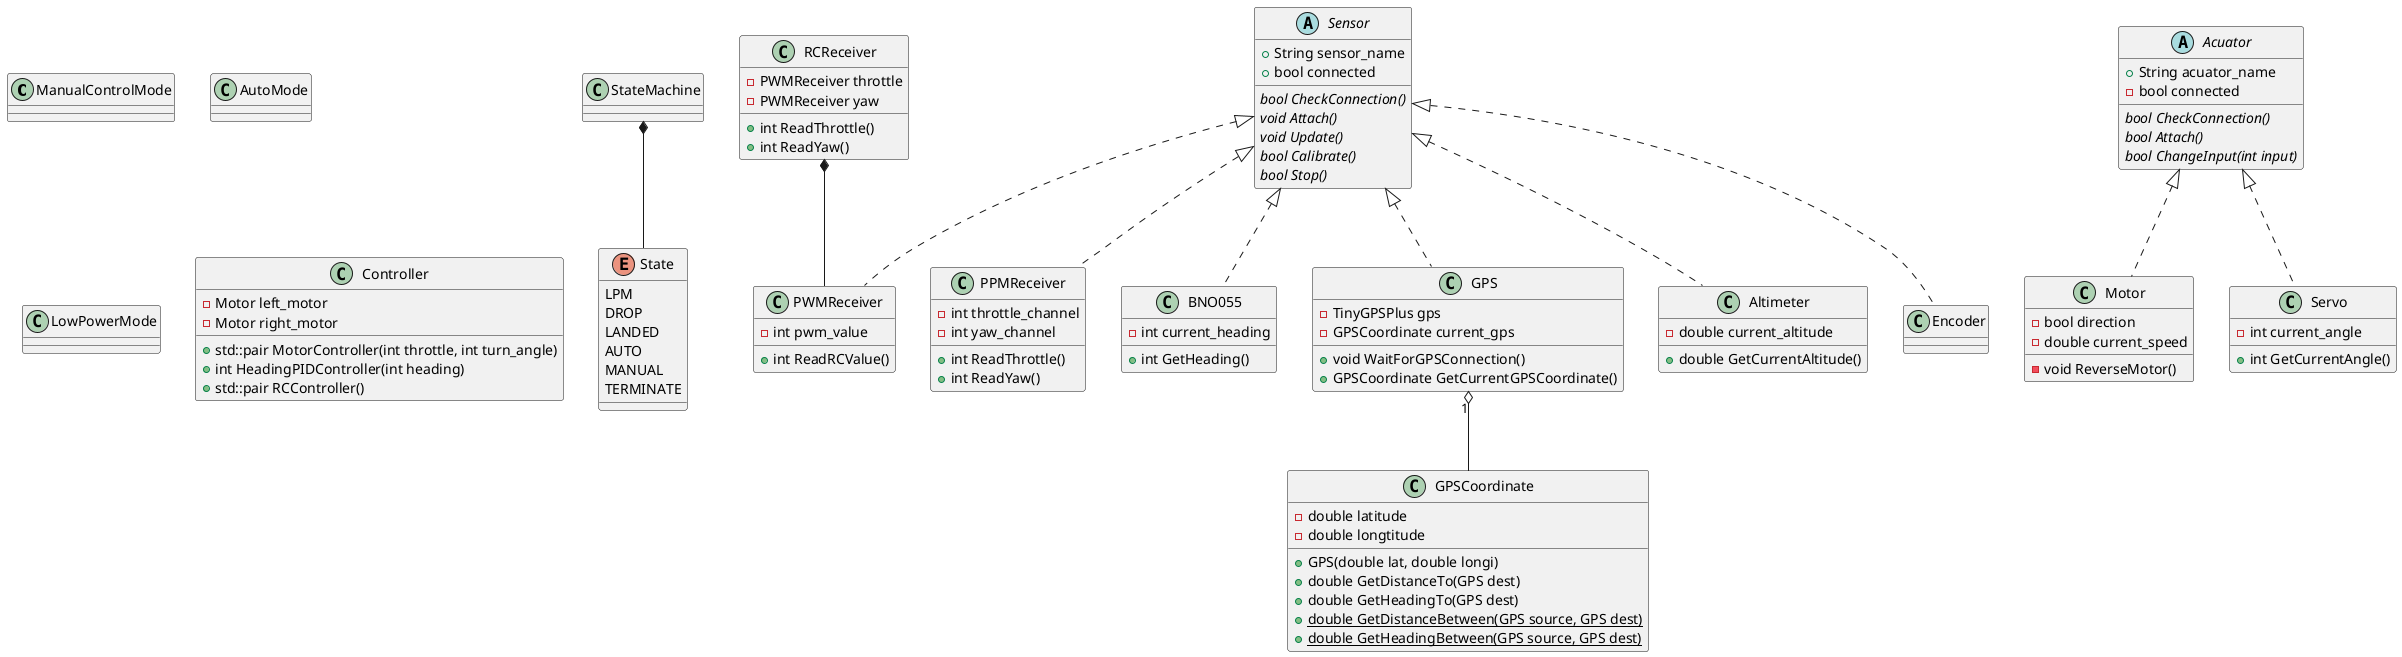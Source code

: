 @startuml

class ManualControlMode {

}

class AutoMode{

}

class LowPowerMode {

}

StateMachine *-- State

class StateMachine {


}

class Controller {
  - Motor left_motor
  - Motor right_motor
  + std::pair MotorController(int throttle, int turn_angle)
  + int HeadingPIDController(int heading)
  + std::pair RCController()
}

enum State {
  LPM
  DROP
  LANDED
  AUTO
  MANUAL
  TERMINATE
}


abstract class Sensor {
 +String sensor_name
 +bool connected
 {abstract} bool CheckConnection()
 {abstract} void Attach()
 {abstract} void Update()
 {abstract} bool Calibrate()
 {abstract} bool Stop()
}

abstract class Acuator {
 +String acuator_name
 -bool connected
 {abstract} bool CheckConnection()
 {abstract} bool Attach() 
 {abstract} bool ChangeInput(int input)
}

RCReceiver *-- PWMReceiver

class RCReceiver {
  - PWMReceiver throttle
  - PWMReceiver yaw
  + int ReadThrottle()
  + int ReadYaw()
}
class PWMReceiver implements Sensor{
  -int pwm_value
  +int ReadRCValue()
}

class PPMReceiver implements Sensor{
  -int throttle_channel
  -int yaw_channel
  +int ReadThrottle()
  +int ReadYaw()
}

class BNO055 implements Sensor{
  -int current_heading
  +int GetHeading()
}

class GPS implements Sensor{
  - TinyGPSPlus gps
  - GPSCoordinate current_gps
  + void WaitForGPSConnection()
  + GPSCoordinate GetCurrentGPSCoordinate()
}
GPS "1" o-- GPSCoordinate

class GPSCoordinate {
  - double latitude
  - double longtitude
  + GPS(double lat, double longi)
  + double GetDistanceTo(GPS dest)
  + double GetHeadingTo(GPS dest)
  + {static} double GetDistanceBetween(GPS source, GPS dest)
  + {static} double GetHeadingBetween(GPS source, GPS dest)
}

class Altimeter implements Sensor{
  - double current_altitude
  + double GetCurrentAltitude()
}

class Motor implements Acuator{
  - bool direction
  - double current_speed
  - void ReverseMotor()
}

class Encoder implements Sensor{

}

class Servo implements Acuator{
  - int current_angle
  + int GetCurrentAngle()
}


@enduml